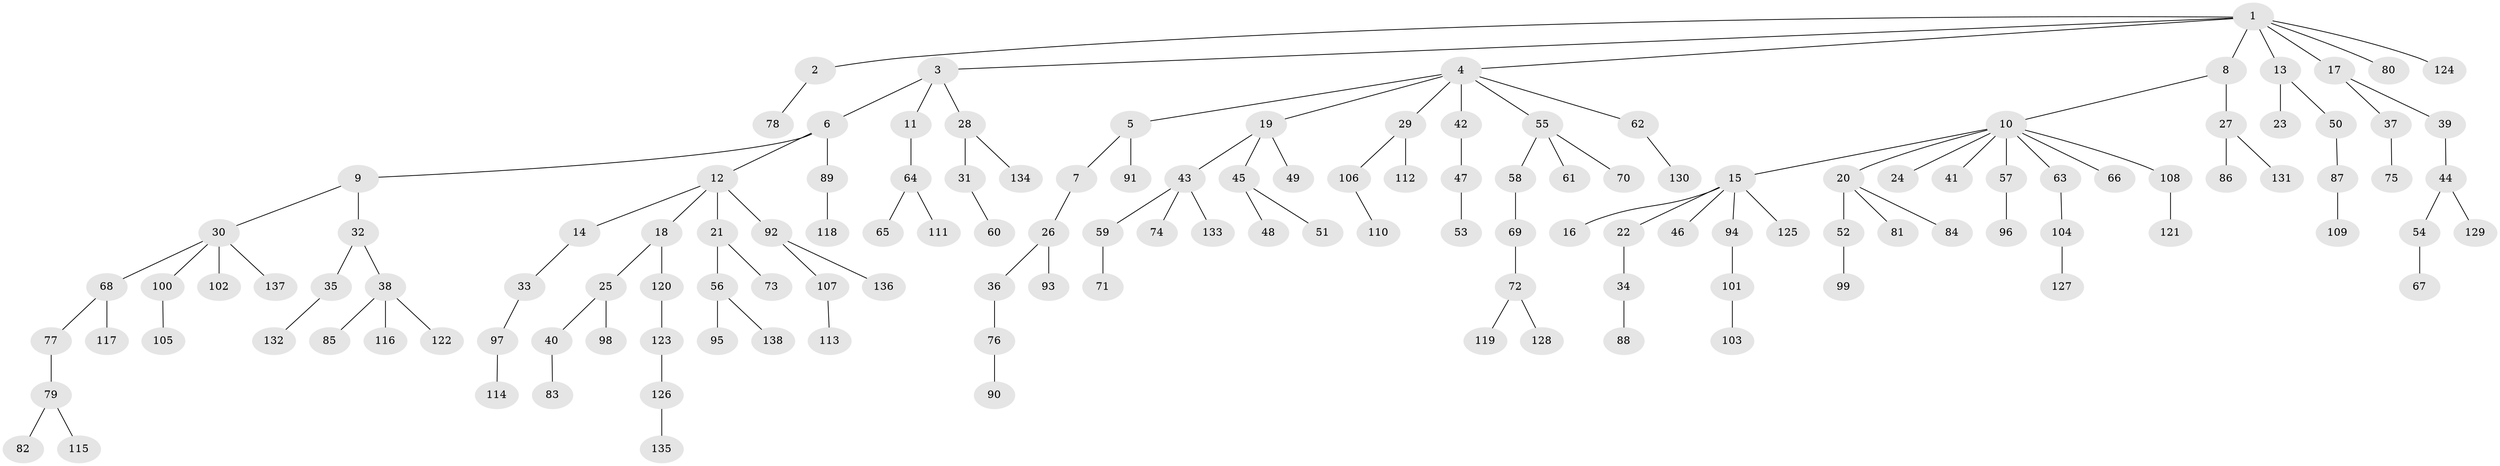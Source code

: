 // coarse degree distribution, {2: 0.24390243902439024, 1: 0.6463414634146342, 4: 0.024390243902439025, 5: 0.012195121951219513, 3: 0.012195121951219513, 9: 0.024390243902439025, 10: 0.012195121951219513, 12: 0.012195121951219513, 13: 0.012195121951219513}
// Generated by graph-tools (version 1.1) at 2025/56/03/04/25 21:56:50]
// undirected, 138 vertices, 137 edges
graph export_dot {
graph [start="1"]
  node [color=gray90,style=filled];
  1;
  2;
  3;
  4;
  5;
  6;
  7;
  8;
  9;
  10;
  11;
  12;
  13;
  14;
  15;
  16;
  17;
  18;
  19;
  20;
  21;
  22;
  23;
  24;
  25;
  26;
  27;
  28;
  29;
  30;
  31;
  32;
  33;
  34;
  35;
  36;
  37;
  38;
  39;
  40;
  41;
  42;
  43;
  44;
  45;
  46;
  47;
  48;
  49;
  50;
  51;
  52;
  53;
  54;
  55;
  56;
  57;
  58;
  59;
  60;
  61;
  62;
  63;
  64;
  65;
  66;
  67;
  68;
  69;
  70;
  71;
  72;
  73;
  74;
  75;
  76;
  77;
  78;
  79;
  80;
  81;
  82;
  83;
  84;
  85;
  86;
  87;
  88;
  89;
  90;
  91;
  92;
  93;
  94;
  95;
  96;
  97;
  98;
  99;
  100;
  101;
  102;
  103;
  104;
  105;
  106;
  107;
  108;
  109;
  110;
  111;
  112;
  113;
  114;
  115;
  116;
  117;
  118;
  119;
  120;
  121;
  122;
  123;
  124;
  125;
  126;
  127;
  128;
  129;
  130;
  131;
  132;
  133;
  134;
  135;
  136;
  137;
  138;
  1 -- 2;
  1 -- 3;
  1 -- 4;
  1 -- 8;
  1 -- 13;
  1 -- 17;
  1 -- 80;
  1 -- 124;
  2 -- 78;
  3 -- 6;
  3 -- 11;
  3 -- 28;
  4 -- 5;
  4 -- 19;
  4 -- 29;
  4 -- 42;
  4 -- 55;
  4 -- 62;
  5 -- 7;
  5 -- 91;
  6 -- 9;
  6 -- 12;
  6 -- 89;
  7 -- 26;
  8 -- 10;
  8 -- 27;
  9 -- 30;
  9 -- 32;
  10 -- 15;
  10 -- 20;
  10 -- 24;
  10 -- 41;
  10 -- 57;
  10 -- 63;
  10 -- 66;
  10 -- 108;
  11 -- 64;
  12 -- 14;
  12 -- 18;
  12 -- 21;
  12 -- 92;
  13 -- 23;
  13 -- 50;
  14 -- 33;
  15 -- 16;
  15 -- 22;
  15 -- 46;
  15 -- 94;
  15 -- 125;
  17 -- 37;
  17 -- 39;
  18 -- 25;
  18 -- 120;
  19 -- 43;
  19 -- 45;
  19 -- 49;
  20 -- 52;
  20 -- 81;
  20 -- 84;
  21 -- 56;
  21 -- 73;
  22 -- 34;
  25 -- 40;
  25 -- 98;
  26 -- 36;
  26 -- 93;
  27 -- 86;
  27 -- 131;
  28 -- 31;
  28 -- 134;
  29 -- 106;
  29 -- 112;
  30 -- 68;
  30 -- 100;
  30 -- 102;
  30 -- 137;
  31 -- 60;
  32 -- 35;
  32 -- 38;
  33 -- 97;
  34 -- 88;
  35 -- 132;
  36 -- 76;
  37 -- 75;
  38 -- 85;
  38 -- 116;
  38 -- 122;
  39 -- 44;
  40 -- 83;
  42 -- 47;
  43 -- 59;
  43 -- 74;
  43 -- 133;
  44 -- 54;
  44 -- 129;
  45 -- 48;
  45 -- 51;
  47 -- 53;
  50 -- 87;
  52 -- 99;
  54 -- 67;
  55 -- 58;
  55 -- 61;
  55 -- 70;
  56 -- 95;
  56 -- 138;
  57 -- 96;
  58 -- 69;
  59 -- 71;
  62 -- 130;
  63 -- 104;
  64 -- 65;
  64 -- 111;
  68 -- 77;
  68 -- 117;
  69 -- 72;
  72 -- 119;
  72 -- 128;
  76 -- 90;
  77 -- 79;
  79 -- 82;
  79 -- 115;
  87 -- 109;
  89 -- 118;
  92 -- 107;
  92 -- 136;
  94 -- 101;
  97 -- 114;
  100 -- 105;
  101 -- 103;
  104 -- 127;
  106 -- 110;
  107 -- 113;
  108 -- 121;
  120 -- 123;
  123 -- 126;
  126 -- 135;
}

